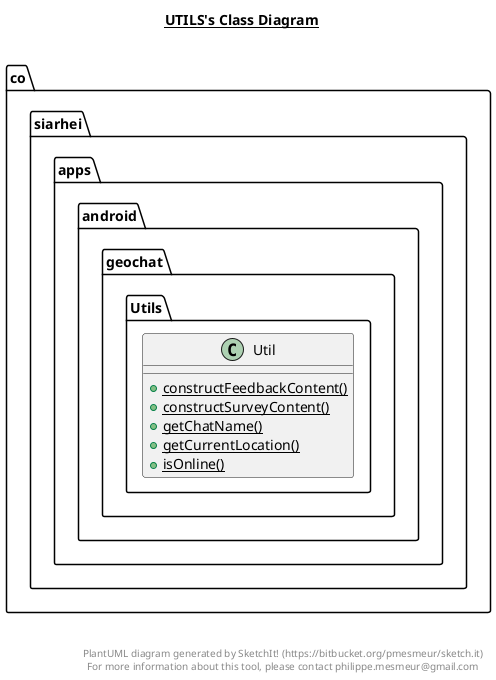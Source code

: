 @startuml

title __UTILS's Class Diagram__\n

  namespace co.siarhei.apps.android.geochat {
    namespace Utils {
      class co.siarhei.apps.android.geochat.Utils.Util {
          {static} + constructFeedbackContent()
          {static} + constructSurveyContent()
          {static} + getChatName()
          {static} + getCurrentLocation()
          {static} + isOnline()
      }
    }
  }
  



right footer


PlantUML diagram generated by SketchIt! (https://bitbucket.org/pmesmeur/sketch.it)
For more information about this tool, please contact philippe.mesmeur@gmail.com
endfooter

@enduml
